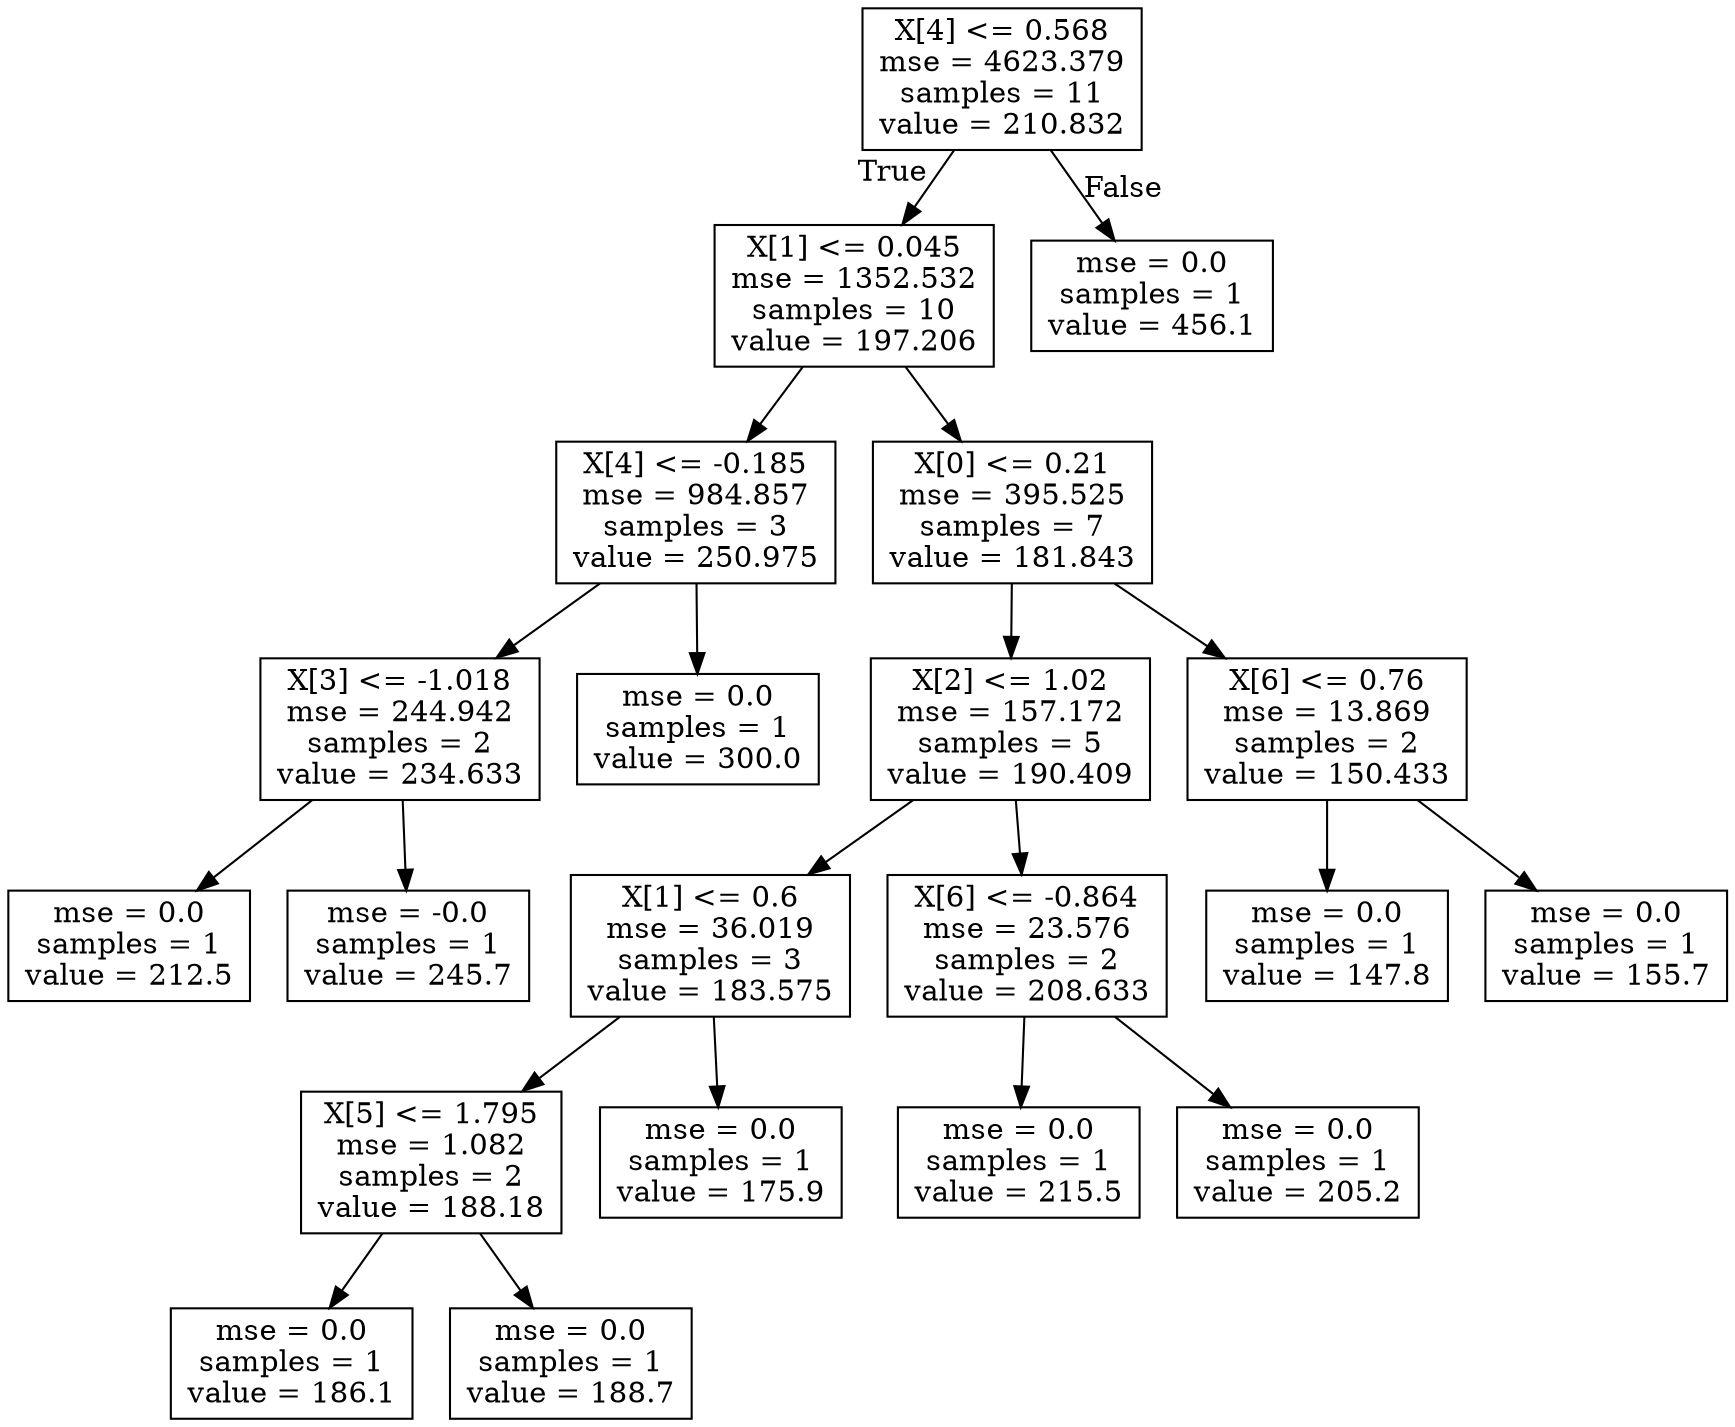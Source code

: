 digraph Tree {
node [shape=box] ;
0 [label="X[4] <= 0.568\nmse = 4623.379\nsamples = 11\nvalue = 210.832"] ;
1 [label="X[1] <= 0.045\nmse = 1352.532\nsamples = 10\nvalue = 197.206"] ;
0 -> 1 [labeldistance=2.5, labelangle=45, headlabel="True"] ;
2 [label="X[4] <= -0.185\nmse = 984.857\nsamples = 3\nvalue = 250.975"] ;
1 -> 2 ;
3 [label="X[3] <= -1.018\nmse = 244.942\nsamples = 2\nvalue = 234.633"] ;
2 -> 3 ;
4 [label="mse = 0.0\nsamples = 1\nvalue = 212.5"] ;
3 -> 4 ;
5 [label="mse = -0.0\nsamples = 1\nvalue = 245.7"] ;
3 -> 5 ;
6 [label="mse = 0.0\nsamples = 1\nvalue = 300.0"] ;
2 -> 6 ;
7 [label="X[0] <= 0.21\nmse = 395.525\nsamples = 7\nvalue = 181.843"] ;
1 -> 7 ;
8 [label="X[2] <= 1.02\nmse = 157.172\nsamples = 5\nvalue = 190.409"] ;
7 -> 8 ;
9 [label="X[1] <= 0.6\nmse = 36.019\nsamples = 3\nvalue = 183.575"] ;
8 -> 9 ;
10 [label="X[5] <= 1.795\nmse = 1.082\nsamples = 2\nvalue = 188.18"] ;
9 -> 10 ;
11 [label="mse = 0.0\nsamples = 1\nvalue = 186.1"] ;
10 -> 11 ;
12 [label="mse = 0.0\nsamples = 1\nvalue = 188.7"] ;
10 -> 12 ;
13 [label="mse = 0.0\nsamples = 1\nvalue = 175.9"] ;
9 -> 13 ;
14 [label="X[6] <= -0.864\nmse = 23.576\nsamples = 2\nvalue = 208.633"] ;
8 -> 14 ;
15 [label="mse = 0.0\nsamples = 1\nvalue = 215.5"] ;
14 -> 15 ;
16 [label="mse = 0.0\nsamples = 1\nvalue = 205.2"] ;
14 -> 16 ;
17 [label="X[6] <= 0.76\nmse = 13.869\nsamples = 2\nvalue = 150.433"] ;
7 -> 17 ;
18 [label="mse = 0.0\nsamples = 1\nvalue = 147.8"] ;
17 -> 18 ;
19 [label="mse = 0.0\nsamples = 1\nvalue = 155.7"] ;
17 -> 19 ;
20 [label="mse = 0.0\nsamples = 1\nvalue = 456.1"] ;
0 -> 20 [labeldistance=2.5, labelangle=-45, headlabel="False"] ;
}